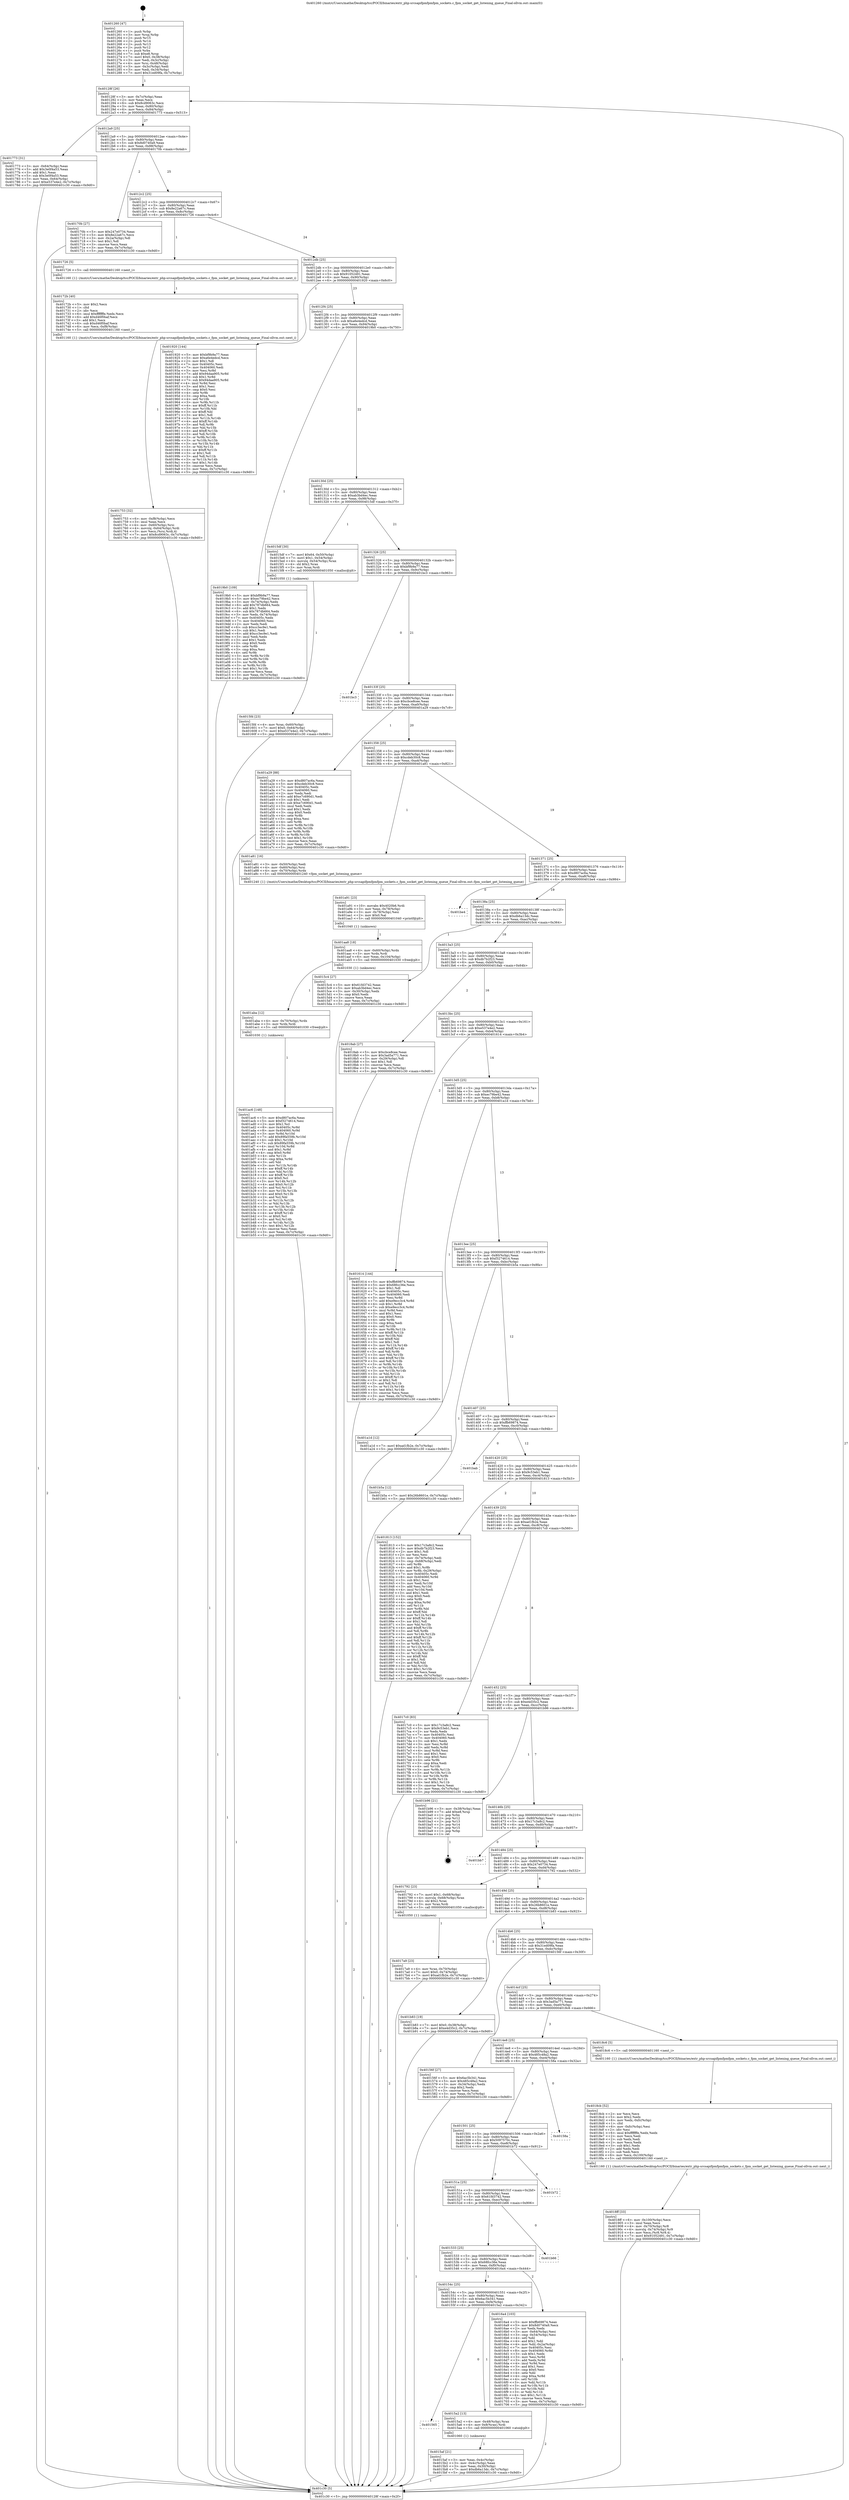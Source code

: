digraph "0x401260" {
  label = "0x401260 (/mnt/c/Users/mathe/Desktop/tcc/POCII/binaries/extr_php-srcsapifpmfpmfpm_sockets.c_fpm_socket_get_listening_queue_Final-ollvm.out::main(0))"
  labelloc = "t"
  node[shape=record]

  Entry [label="",width=0.3,height=0.3,shape=circle,fillcolor=black,style=filled]
  "0x40128f" [label="{
     0x40128f [26]\l
     | [instrs]\l
     &nbsp;&nbsp;0x40128f \<+3\>: mov -0x7c(%rbp),%eax\l
     &nbsp;&nbsp;0x401292 \<+2\>: mov %eax,%ecx\l
     &nbsp;&nbsp;0x401294 \<+6\>: sub $0x8cd9063c,%ecx\l
     &nbsp;&nbsp;0x40129a \<+3\>: mov %eax,-0x80(%rbp)\l
     &nbsp;&nbsp;0x40129d \<+6\>: mov %ecx,-0x84(%rbp)\l
     &nbsp;&nbsp;0x4012a3 \<+6\>: je 0000000000401773 \<main+0x513\>\l
  }"]
  "0x401773" [label="{
     0x401773 [31]\l
     | [instrs]\l
     &nbsp;&nbsp;0x401773 \<+3\>: mov -0x64(%rbp),%eax\l
     &nbsp;&nbsp;0x401776 \<+5\>: add $0x3e0f4a53,%eax\l
     &nbsp;&nbsp;0x40177b \<+3\>: add $0x1,%eax\l
     &nbsp;&nbsp;0x40177e \<+5\>: sub $0x3e0f4a53,%eax\l
     &nbsp;&nbsp;0x401783 \<+3\>: mov %eax,-0x64(%rbp)\l
     &nbsp;&nbsp;0x401786 \<+7\>: movl $0xe537e4e2,-0x7c(%rbp)\l
     &nbsp;&nbsp;0x40178d \<+5\>: jmp 0000000000401c30 \<main+0x9d0\>\l
  }"]
  "0x4012a9" [label="{
     0x4012a9 [25]\l
     | [instrs]\l
     &nbsp;&nbsp;0x4012a9 \<+5\>: jmp 00000000004012ae \<main+0x4e\>\l
     &nbsp;&nbsp;0x4012ae \<+3\>: mov -0x80(%rbp),%eax\l
     &nbsp;&nbsp;0x4012b1 \<+5\>: sub $0x8d0740a9,%eax\l
     &nbsp;&nbsp;0x4012b6 \<+6\>: mov %eax,-0x88(%rbp)\l
     &nbsp;&nbsp;0x4012bc \<+6\>: je 000000000040170b \<main+0x4ab\>\l
  }"]
  Exit [label="",width=0.3,height=0.3,shape=circle,fillcolor=black,style=filled,peripheries=2]
  "0x40170b" [label="{
     0x40170b [27]\l
     | [instrs]\l
     &nbsp;&nbsp;0x40170b \<+5\>: mov $0x247e0734,%eax\l
     &nbsp;&nbsp;0x401710 \<+5\>: mov $0x8e22a67c,%ecx\l
     &nbsp;&nbsp;0x401715 \<+3\>: mov -0x2a(%rbp),%dl\l
     &nbsp;&nbsp;0x401718 \<+3\>: test $0x1,%dl\l
     &nbsp;&nbsp;0x40171b \<+3\>: cmovne %ecx,%eax\l
     &nbsp;&nbsp;0x40171e \<+3\>: mov %eax,-0x7c(%rbp)\l
     &nbsp;&nbsp;0x401721 \<+5\>: jmp 0000000000401c30 \<main+0x9d0\>\l
  }"]
  "0x4012c2" [label="{
     0x4012c2 [25]\l
     | [instrs]\l
     &nbsp;&nbsp;0x4012c2 \<+5\>: jmp 00000000004012c7 \<main+0x67\>\l
     &nbsp;&nbsp;0x4012c7 \<+3\>: mov -0x80(%rbp),%eax\l
     &nbsp;&nbsp;0x4012ca \<+5\>: sub $0x8e22a67c,%eax\l
     &nbsp;&nbsp;0x4012cf \<+6\>: mov %eax,-0x8c(%rbp)\l
     &nbsp;&nbsp;0x4012d5 \<+6\>: je 0000000000401726 \<main+0x4c6\>\l
  }"]
  "0x401ac6" [label="{
     0x401ac6 [148]\l
     | [instrs]\l
     &nbsp;&nbsp;0x401ac6 \<+5\>: mov $0xd807ac6a,%eax\l
     &nbsp;&nbsp;0x401acb \<+5\>: mov $0xf3274614,%esi\l
     &nbsp;&nbsp;0x401ad0 \<+2\>: mov $0x1,%cl\l
     &nbsp;&nbsp;0x401ad2 \<+8\>: mov 0x40405c,%r8d\l
     &nbsp;&nbsp;0x401ada \<+8\>: mov 0x404060,%r9d\l
     &nbsp;&nbsp;0x401ae2 \<+3\>: mov %r8d,%r10d\l
     &nbsp;&nbsp;0x401ae5 \<+7\>: add $0x89fa559b,%r10d\l
     &nbsp;&nbsp;0x401aec \<+4\>: sub $0x1,%r10d\l
     &nbsp;&nbsp;0x401af0 \<+7\>: sub $0x89fa559b,%r10d\l
     &nbsp;&nbsp;0x401af7 \<+4\>: imul %r10d,%r8d\l
     &nbsp;&nbsp;0x401afb \<+4\>: and $0x1,%r8d\l
     &nbsp;&nbsp;0x401aff \<+4\>: cmp $0x0,%r8d\l
     &nbsp;&nbsp;0x401b03 \<+4\>: sete %r11b\l
     &nbsp;&nbsp;0x401b07 \<+4\>: cmp $0xa,%r9d\l
     &nbsp;&nbsp;0x401b0b \<+3\>: setl %bl\l
     &nbsp;&nbsp;0x401b0e \<+3\>: mov %r11b,%r14b\l
     &nbsp;&nbsp;0x401b11 \<+4\>: xor $0xff,%r14b\l
     &nbsp;&nbsp;0x401b15 \<+3\>: mov %bl,%r15b\l
     &nbsp;&nbsp;0x401b18 \<+4\>: xor $0xff,%r15b\l
     &nbsp;&nbsp;0x401b1c \<+3\>: xor $0x0,%cl\l
     &nbsp;&nbsp;0x401b1f \<+3\>: mov %r14b,%r12b\l
     &nbsp;&nbsp;0x401b22 \<+4\>: and $0x0,%r12b\l
     &nbsp;&nbsp;0x401b26 \<+3\>: and %cl,%r11b\l
     &nbsp;&nbsp;0x401b29 \<+3\>: mov %r15b,%r13b\l
     &nbsp;&nbsp;0x401b2c \<+4\>: and $0x0,%r13b\l
     &nbsp;&nbsp;0x401b30 \<+2\>: and %cl,%bl\l
     &nbsp;&nbsp;0x401b32 \<+3\>: or %r11b,%r12b\l
     &nbsp;&nbsp;0x401b35 \<+3\>: or %bl,%r13b\l
     &nbsp;&nbsp;0x401b38 \<+3\>: xor %r13b,%r12b\l
     &nbsp;&nbsp;0x401b3b \<+3\>: or %r15b,%r14b\l
     &nbsp;&nbsp;0x401b3e \<+4\>: xor $0xff,%r14b\l
     &nbsp;&nbsp;0x401b42 \<+3\>: or $0x0,%cl\l
     &nbsp;&nbsp;0x401b45 \<+3\>: and %cl,%r14b\l
     &nbsp;&nbsp;0x401b48 \<+3\>: or %r14b,%r12b\l
     &nbsp;&nbsp;0x401b4b \<+4\>: test $0x1,%r12b\l
     &nbsp;&nbsp;0x401b4f \<+3\>: cmovne %esi,%eax\l
     &nbsp;&nbsp;0x401b52 \<+3\>: mov %eax,-0x7c(%rbp)\l
     &nbsp;&nbsp;0x401b55 \<+5\>: jmp 0000000000401c30 \<main+0x9d0\>\l
  }"]
  "0x401726" [label="{
     0x401726 [5]\l
     | [instrs]\l
     &nbsp;&nbsp;0x401726 \<+5\>: call 0000000000401160 \<next_i\>\l
     | [calls]\l
     &nbsp;&nbsp;0x401160 \{1\} (/mnt/c/Users/mathe/Desktop/tcc/POCII/binaries/extr_php-srcsapifpmfpmfpm_sockets.c_fpm_socket_get_listening_queue_Final-ollvm.out::next_i)\l
  }"]
  "0x4012db" [label="{
     0x4012db [25]\l
     | [instrs]\l
     &nbsp;&nbsp;0x4012db \<+5\>: jmp 00000000004012e0 \<main+0x80\>\l
     &nbsp;&nbsp;0x4012e0 \<+3\>: mov -0x80(%rbp),%eax\l
     &nbsp;&nbsp;0x4012e3 \<+5\>: sub $0x91052491,%eax\l
     &nbsp;&nbsp;0x4012e8 \<+6\>: mov %eax,-0x90(%rbp)\l
     &nbsp;&nbsp;0x4012ee \<+6\>: je 0000000000401920 \<main+0x6c0\>\l
  }"]
  "0x401aba" [label="{
     0x401aba [12]\l
     | [instrs]\l
     &nbsp;&nbsp;0x401aba \<+4\>: mov -0x70(%rbp),%rdx\l
     &nbsp;&nbsp;0x401abe \<+3\>: mov %rdx,%rdi\l
     &nbsp;&nbsp;0x401ac1 \<+5\>: call 0000000000401030 \<free@plt\>\l
     | [calls]\l
     &nbsp;&nbsp;0x401030 \{1\} (unknown)\l
  }"]
  "0x401920" [label="{
     0x401920 [144]\l
     | [instrs]\l
     &nbsp;&nbsp;0x401920 \<+5\>: mov $0xbf9b9a77,%eax\l
     &nbsp;&nbsp;0x401925 \<+5\>: mov $0xa6e4edcd,%ecx\l
     &nbsp;&nbsp;0x40192a \<+2\>: mov $0x1,%dl\l
     &nbsp;&nbsp;0x40192c \<+7\>: mov 0x40405c,%esi\l
     &nbsp;&nbsp;0x401933 \<+7\>: mov 0x404060,%edi\l
     &nbsp;&nbsp;0x40193a \<+3\>: mov %esi,%r8d\l
     &nbsp;&nbsp;0x40193d \<+7\>: add $0x94daa905,%r8d\l
     &nbsp;&nbsp;0x401944 \<+4\>: sub $0x1,%r8d\l
     &nbsp;&nbsp;0x401948 \<+7\>: sub $0x94daa905,%r8d\l
     &nbsp;&nbsp;0x40194f \<+4\>: imul %r8d,%esi\l
     &nbsp;&nbsp;0x401953 \<+3\>: and $0x1,%esi\l
     &nbsp;&nbsp;0x401956 \<+3\>: cmp $0x0,%esi\l
     &nbsp;&nbsp;0x401959 \<+4\>: sete %r9b\l
     &nbsp;&nbsp;0x40195d \<+3\>: cmp $0xa,%edi\l
     &nbsp;&nbsp;0x401960 \<+4\>: setl %r10b\l
     &nbsp;&nbsp;0x401964 \<+3\>: mov %r9b,%r11b\l
     &nbsp;&nbsp;0x401967 \<+4\>: xor $0xff,%r11b\l
     &nbsp;&nbsp;0x40196b \<+3\>: mov %r10b,%bl\l
     &nbsp;&nbsp;0x40196e \<+3\>: xor $0xff,%bl\l
     &nbsp;&nbsp;0x401971 \<+3\>: xor $0x1,%dl\l
     &nbsp;&nbsp;0x401974 \<+3\>: mov %r11b,%r14b\l
     &nbsp;&nbsp;0x401977 \<+4\>: and $0xff,%r14b\l
     &nbsp;&nbsp;0x40197b \<+3\>: and %dl,%r9b\l
     &nbsp;&nbsp;0x40197e \<+3\>: mov %bl,%r15b\l
     &nbsp;&nbsp;0x401981 \<+4\>: and $0xff,%r15b\l
     &nbsp;&nbsp;0x401985 \<+3\>: and %dl,%r10b\l
     &nbsp;&nbsp;0x401988 \<+3\>: or %r9b,%r14b\l
     &nbsp;&nbsp;0x40198b \<+3\>: or %r10b,%r15b\l
     &nbsp;&nbsp;0x40198e \<+3\>: xor %r15b,%r14b\l
     &nbsp;&nbsp;0x401991 \<+3\>: or %bl,%r11b\l
     &nbsp;&nbsp;0x401994 \<+4\>: xor $0xff,%r11b\l
     &nbsp;&nbsp;0x401998 \<+3\>: or $0x1,%dl\l
     &nbsp;&nbsp;0x40199b \<+3\>: and %dl,%r11b\l
     &nbsp;&nbsp;0x40199e \<+3\>: or %r11b,%r14b\l
     &nbsp;&nbsp;0x4019a1 \<+4\>: test $0x1,%r14b\l
     &nbsp;&nbsp;0x4019a5 \<+3\>: cmovne %ecx,%eax\l
     &nbsp;&nbsp;0x4019a8 \<+3\>: mov %eax,-0x7c(%rbp)\l
     &nbsp;&nbsp;0x4019ab \<+5\>: jmp 0000000000401c30 \<main+0x9d0\>\l
  }"]
  "0x4012f4" [label="{
     0x4012f4 [25]\l
     | [instrs]\l
     &nbsp;&nbsp;0x4012f4 \<+5\>: jmp 00000000004012f9 \<main+0x99\>\l
     &nbsp;&nbsp;0x4012f9 \<+3\>: mov -0x80(%rbp),%eax\l
     &nbsp;&nbsp;0x4012fc \<+5\>: sub $0xa6e4edcd,%eax\l
     &nbsp;&nbsp;0x401301 \<+6\>: mov %eax,-0x94(%rbp)\l
     &nbsp;&nbsp;0x401307 \<+6\>: je 00000000004019b0 \<main+0x750\>\l
  }"]
  "0x401aa8" [label="{
     0x401aa8 [18]\l
     | [instrs]\l
     &nbsp;&nbsp;0x401aa8 \<+4\>: mov -0x60(%rbp),%rdx\l
     &nbsp;&nbsp;0x401aac \<+3\>: mov %rdx,%rdi\l
     &nbsp;&nbsp;0x401aaf \<+6\>: mov %eax,-0x104(%rbp)\l
     &nbsp;&nbsp;0x401ab5 \<+5\>: call 0000000000401030 \<free@plt\>\l
     | [calls]\l
     &nbsp;&nbsp;0x401030 \{1\} (unknown)\l
  }"]
  "0x4019b0" [label="{
     0x4019b0 [109]\l
     | [instrs]\l
     &nbsp;&nbsp;0x4019b0 \<+5\>: mov $0xbf9b9a77,%eax\l
     &nbsp;&nbsp;0x4019b5 \<+5\>: mov $0xec79be42,%ecx\l
     &nbsp;&nbsp;0x4019ba \<+3\>: mov -0x74(%rbp),%edx\l
     &nbsp;&nbsp;0x4019bd \<+6\>: add $0x787db664,%edx\l
     &nbsp;&nbsp;0x4019c3 \<+3\>: add $0x1,%edx\l
     &nbsp;&nbsp;0x4019c6 \<+6\>: sub $0x787db664,%edx\l
     &nbsp;&nbsp;0x4019cc \<+3\>: mov %edx,-0x74(%rbp)\l
     &nbsp;&nbsp;0x4019cf \<+7\>: mov 0x40405c,%edx\l
     &nbsp;&nbsp;0x4019d6 \<+7\>: mov 0x404060,%esi\l
     &nbsp;&nbsp;0x4019dd \<+2\>: mov %edx,%edi\l
     &nbsp;&nbsp;0x4019df \<+6\>: sub $0xcc3ec9e1,%edi\l
     &nbsp;&nbsp;0x4019e5 \<+3\>: sub $0x1,%edi\l
     &nbsp;&nbsp;0x4019e8 \<+6\>: add $0xcc3ec9e1,%edi\l
     &nbsp;&nbsp;0x4019ee \<+3\>: imul %edi,%edx\l
     &nbsp;&nbsp;0x4019f1 \<+3\>: and $0x1,%edx\l
     &nbsp;&nbsp;0x4019f4 \<+3\>: cmp $0x0,%edx\l
     &nbsp;&nbsp;0x4019f7 \<+4\>: sete %r8b\l
     &nbsp;&nbsp;0x4019fb \<+3\>: cmp $0xa,%esi\l
     &nbsp;&nbsp;0x4019fe \<+4\>: setl %r9b\l
     &nbsp;&nbsp;0x401a02 \<+3\>: mov %r8b,%r10b\l
     &nbsp;&nbsp;0x401a05 \<+3\>: and %r9b,%r10b\l
     &nbsp;&nbsp;0x401a08 \<+3\>: xor %r9b,%r8b\l
     &nbsp;&nbsp;0x401a0b \<+3\>: or %r8b,%r10b\l
     &nbsp;&nbsp;0x401a0e \<+4\>: test $0x1,%r10b\l
     &nbsp;&nbsp;0x401a12 \<+3\>: cmovne %ecx,%eax\l
     &nbsp;&nbsp;0x401a15 \<+3\>: mov %eax,-0x7c(%rbp)\l
     &nbsp;&nbsp;0x401a18 \<+5\>: jmp 0000000000401c30 \<main+0x9d0\>\l
  }"]
  "0x40130d" [label="{
     0x40130d [25]\l
     | [instrs]\l
     &nbsp;&nbsp;0x40130d \<+5\>: jmp 0000000000401312 \<main+0xb2\>\l
     &nbsp;&nbsp;0x401312 \<+3\>: mov -0x80(%rbp),%eax\l
     &nbsp;&nbsp;0x401315 \<+5\>: sub $0xab3bd4ec,%eax\l
     &nbsp;&nbsp;0x40131a \<+6\>: mov %eax,-0x98(%rbp)\l
     &nbsp;&nbsp;0x401320 \<+6\>: je 00000000004015df \<main+0x37f\>\l
  }"]
  "0x401a91" [label="{
     0x401a91 [23]\l
     | [instrs]\l
     &nbsp;&nbsp;0x401a91 \<+10\>: movabs $0x4020b6,%rdi\l
     &nbsp;&nbsp;0x401a9b \<+3\>: mov %eax,-0x78(%rbp)\l
     &nbsp;&nbsp;0x401a9e \<+3\>: mov -0x78(%rbp),%esi\l
     &nbsp;&nbsp;0x401aa1 \<+2\>: mov $0x0,%al\l
     &nbsp;&nbsp;0x401aa3 \<+5\>: call 0000000000401040 \<printf@plt\>\l
     | [calls]\l
     &nbsp;&nbsp;0x401040 \{1\} (unknown)\l
  }"]
  "0x4015df" [label="{
     0x4015df [30]\l
     | [instrs]\l
     &nbsp;&nbsp;0x4015df \<+7\>: movl $0x64,-0x50(%rbp)\l
     &nbsp;&nbsp;0x4015e6 \<+7\>: movl $0x1,-0x54(%rbp)\l
     &nbsp;&nbsp;0x4015ed \<+4\>: movslq -0x54(%rbp),%rax\l
     &nbsp;&nbsp;0x4015f1 \<+4\>: shl $0x2,%rax\l
     &nbsp;&nbsp;0x4015f5 \<+3\>: mov %rax,%rdi\l
     &nbsp;&nbsp;0x4015f8 \<+5\>: call 0000000000401050 \<malloc@plt\>\l
     | [calls]\l
     &nbsp;&nbsp;0x401050 \{1\} (unknown)\l
  }"]
  "0x401326" [label="{
     0x401326 [25]\l
     | [instrs]\l
     &nbsp;&nbsp;0x401326 \<+5\>: jmp 000000000040132b \<main+0xcb\>\l
     &nbsp;&nbsp;0x40132b \<+3\>: mov -0x80(%rbp),%eax\l
     &nbsp;&nbsp;0x40132e \<+5\>: sub $0xbf9b9a77,%eax\l
     &nbsp;&nbsp;0x401333 \<+6\>: mov %eax,-0x9c(%rbp)\l
     &nbsp;&nbsp;0x401339 \<+6\>: je 0000000000401bc3 \<main+0x963\>\l
  }"]
  "0x4018ff" [label="{
     0x4018ff [33]\l
     | [instrs]\l
     &nbsp;&nbsp;0x4018ff \<+6\>: mov -0x100(%rbp),%ecx\l
     &nbsp;&nbsp;0x401905 \<+3\>: imul %eax,%ecx\l
     &nbsp;&nbsp;0x401908 \<+4\>: mov -0x70(%rbp),%r8\l
     &nbsp;&nbsp;0x40190c \<+4\>: movslq -0x74(%rbp),%r9\l
     &nbsp;&nbsp;0x401910 \<+4\>: mov %ecx,(%r8,%r9,4)\l
     &nbsp;&nbsp;0x401914 \<+7\>: movl $0x91052491,-0x7c(%rbp)\l
     &nbsp;&nbsp;0x40191b \<+5\>: jmp 0000000000401c30 \<main+0x9d0\>\l
  }"]
  "0x401bc3" [label="{
     0x401bc3\l
  }", style=dashed]
  "0x40133f" [label="{
     0x40133f [25]\l
     | [instrs]\l
     &nbsp;&nbsp;0x40133f \<+5\>: jmp 0000000000401344 \<main+0xe4\>\l
     &nbsp;&nbsp;0x401344 \<+3\>: mov -0x80(%rbp),%eax\l
     &nbsp;&nbsp;0x401347 \<+5\>: sub $0xcbce8cee,%eax\l
     &nbsp;&nbsp;0x40134c \<+6\>: mov %eax,-0xa0(%rbp)\l
     &nbsp;&nbsp;0x401352 \<+6\>: je 0000000000401a29 \<main+0x7c9\>\l
  }"]
  "0x4018cb" [label="{
     0x4018cb [52]\l
     | [instrs]\l
     &nbsp;&nbsp;0x4018cb \<+2\>: xor %ecx,%ecx\l
     &nbsp;&nbsp;0x4018cd \<+5\>: mov $0x2,%edx\l
     &nbsp;&nbsp;0x4018d2 \<+6\>: mov %edx,-0xfc(%rbp)\l
     &nbsp;&nbsp;0x4018d8 \<+1\>: cltd\l
     &nbsp;&nbsp;0x4018d9 \<+6\>: mov -0xfc(%rbp),%esi\l
     &nbsp;&nbsp;0x4018df \<+2\>: idiv %esi\l
     &nbsp;&nbsp;0x4018e1 \<+6\>: imul $0xfffffffe,%edx,%edx\l
     &nbsp;&nbsp;0x4018e7 \<+2\>: mov %ecx,%edi\l
     &nbsp;&nbsp;0x4018e9 \<+2\>: sub %edx,%edi\l
     &nbsp;&nbsp;0x4018eb \<+2\>: mov %ecx,%edx\l
     &nbsp;&nbsp;0x4018ed \<+3\>: sub $0x1,%edx\l
     &nbsp;&nbsp;0x4018f0 \<+2\>: add %edx,%edi\l
     &nbsp;&nbsp;0x4018f2 \<+2\>: sub %edi,%ecx\l
     &nbsp;&nbsp;0x4018f4 \<+6\>: mov %ecx,-0x100(%rbp)\l
     &nbsp;&nbsp;0x4018fa \<+5\>: call 0000000000401160 \<next_i\>\l
     | [calls]\l
     &nbsp;&nbsp;0x401160 \{1\} (/mnt/c/Users/mathe/Desktop/tcc/POCII/binaries/extr_php-srcsapifpmfpmfpm_sockets.c_fpm_socket_get_listening_queue_Final-ollvm.out::next_i)\l
  }"]
  "0x401a29" [label="{
     0x401a29 [88]\l
     | [instrs]\l
     &nbsp;&nbsp;0x401a29 \<+5\>: mov $0xd807ac6a,%eax\l
     &nbsp;&nbsp;0x401a2e \<+5\>: mov $0xcdeb30c8,%ecx\l
     &nbsp;&nbsp;0x401a33 \<+7\>: mov 0x40405c,%edx\l
     &nbsp;&nbsp;0x401a3a \<+7\>: mov 0x404060,%esi\l
     &nbsp;&nbsp;0x401a41 \<+2\>: mov %edx,%edi\l
     &nbsp;&nbsp;0x401a43 \<+6\>: add $0xe7c690d1,%edi\l
     &nbsp;&nbsp;0x401a49 \<+3\>: sub $0x1,%edi\l
     &nbsp;&nbsp;0x401a4c \<+6\>: sub $0xe7c690d1,%edi\l
     &nbsp;&nbsp;0x401a52 \<+3\>: imul %edi,%edx\l
     &nbsp;&nbsp;0x401a55 \<+3\>: and $0x1,%edx\l
     &nbsp;&nbsp;0x401a58 \<+3\>: cmp $0x0,%edx\l
     &nbsp;&nbsp;0x401a5b \<+4\>: sete %r8b\l
     &nbsp;&nbsp;0x401a5f \<+3\>: cmp $0xa,%esi\l
     &nbsp;&nbsp;0x401a62 \<+4\>: setl %r9b\l
     &nbsp;&nbsp;0x401a66 \<+3\>: mov %r8b,%r10b\l
     &nbsp;&nbsp;0x401a69 \<+3\>: and %r9b,%r10b\l
     &nbsp;&nbsp;0x401a6c \<+3\>: xor %r9b,%r8b\l
     &nbsp;&nbsp;0x401a6f \<+3\>: or %r8b,%r10b\l
     &nbsp;&nbsp;0x401a72 \<+4\>: test $0x1,%r10b\l
     &nbsp;&nbsp;0x401a76 \<+3\>: cmovne %ecx,%eax\l
     &nbsp;&nbsp;0x401a79 \<+3\>: mov %eax,-0x7c(%rbp)\l
     &nbsp;&nbsp;0x401a7c \<+5\>: jmp 0000000000401c30 \<main+0x9d0\>\l
  }"]
  "0x401358" [label="{
     0x401358 [25]\l
     | [instrs]\l
     &nbsp;&nbsp;0x401358 \<+5\>: jmp 000000000040135d \<main+0xfd\>\l
     &nbsp;&nbsp;0x40135d \<+3\>: mov -0x80(%rbp),%eax\l
     &nbsp;&nbsp;0x401360 \<+5\>: sub $0xcdeb30c8,%eax\l
     &nbsp;&nbsp;0x401365 \<+6\>: mov %eax,-0xa4(%rbp)\l
     &nbsp;&nbsp;0x40136b \<+6\>: je 0000000000401a81 \<main+0x821\>\l
  }"]
  "0x4017a9" [label="{
     0x4017a9 [23]\l
     | [instrs]\l
     &nbsp;&nbsp;0x4017a9 \<+4\>: mov %rax,-0x70(%rbp)\l
     &nbsp;&nbsp;0x4017ad \<+7\>: movl $0x0,-0x74(%rbp)\l
     &nbsp;&nbsp;0x4017b4 \<+7\>: movl $0xad1fb2e,-0x7c(%rbp)\l
     &nbsp;&nbsp;0x4017bb \<+5\>: jmp 0000000000401c30 \<main+0x9d0\>\l
  }"]
  "0x401a81" [label="{
     0x401a81 [16]\l
     | [instrs]\l
     &nbsp;&nbsp;0x401a81 \<+3\>: mov -0x50(%rbp),%edi\l
     &nbsp;&nbsp;0x401a84 \<+4\>: mov -0x60(%rbp),%rsi\l
     &nbsp;&nbsp;0x401a88 \<+4\>: mov -0x70(%rbp),%rdx\l
     &nbsp;&nbsp;0x401a8c \<+5\>: call 0000000000401240 \<fpm_socket_get_listening_queue\>\l
     | [calls]\l
     &nbsp;&nbsp;0x401240 \{1\} (/mnt/c/Users/mathe/Desktop/tcc/POCII/binaries/extr_php-srcsapifpmfpmfpm_sockets.c_fpm_socket_get_listening_queue_Final-ollvm.out::fpm_socket_get_listening_queue)\l
  }"]
  "0x401371" [label="{
     0x401371 [25]\l
     | [instrs]\l
     &nbsp;&nbsp;0x401371 \<+5\>: jmp 0000000000401376 \<main+0x116\>\l
     &nbsp;&nbsp;0x401376 \<+3\>: mov -0x80(%rbp),%eax\l
     &nbsp;&nbsp;0x401379 \<+5\>: sub $0xd807ac6a,%eax\l
     &nbsp;&nbsp;0x40137e \<+6\>: mov %eax,-0xa8(%rbp)\l
     &nbsp;&nbsp;0x401384 \<+6\>: je 0000000000401be4 \<main+0x984\>\l
  }"]
  "0x401753" [label="{
     0x401753 [32]\l
     | [instrs]\l
     &nbsp;&nbsp;0x401753 \<+6\>: mov -0xf8(%rbp),%ecx\l
     &nbsp;&nbsp;0x401759 \<+3\>: imul %eax,%ecx\l
     &nbsp;&nbsp;0x40175c \<+4\>: mov -0x60(%rbp),%rsi\l
     &nbsp;&nbsp;0x401760 \<+4\>: movslq -0x64(%rbp),%rdi\l
     &nbsp;&nbsp;0x401764 \<+3\>: mov %ecx,(%rsi,%rdi,4)\l
     &nbsp;&nbsp;0x401767 \<+7\>: movl $0x8cd9063c,-0x7c(%rbp)\l
     &nbsp;&nbsp;0x40176e \<+5\>: jmp 0000000000401c30 \<main+0x9d0\>\l
  }"]
  "0x401be4" [label="{
     0x401be4\l
  }", style=dashed]
  "0x40138a" [label="{
     0x40138a [25]\l
     | [instrs]\l
     &nbsp;&nbsp;0x40138a \<+5\>: jmp 000000000040138f \<main+0x12f\>\l
     &nbsp;&nbsp;0x40138f \<+3\>: mov -0x80(%rbp),%eax\l
     &nbsp;&nbsp;0x401392 \<+5\>: sub $0xdb6a13dc,%eax\l
     &nbsp;&nbsp;0x401397 \<+6\>: mov %eax,-0xac(%rbp)\l
     &nbsp;&nbsp;0x40139d \<+6\>: je 00000000004015c4 \<main+0x364\>\l
  }"]
  "0x40172b" [label="{
     0x40172b [40]\l
     | [instrs]\l
     &nbsp;&nbsp;0x40172b \<+5\>: mov $0x2,%ecx\l
     &nbsp;&nbsp;0x401730 \<+1\>: cltd\l
     &nbsp;&nbsp;0x401731 \<+2\>: idiv %ecx\l
     &nbsp;&nbsp;0x401733 \<+6\>: imul $0xfffffffe,%edx,%ecx\l
     &nbsp;&nbsp;0x401739 \<+6\>: add $0xd46f0baf,%ecx\l
     &nbsp;&nbsp;0x40173f \<+3\>: add $0x1,%ecx\l
     &nbsp;&nbsp;0x401742 \<+6\>: sub $0xd46f0baf,%ecx\l
     &nbsp;&nbsp;0x401748 \<+6\>: mov %ecx,-0xf8(%rbp)\l
     &nbsp;&nbsp;0x40174e \<+5\>: call 0000000000401160 \<next_i\>\l
     | [calls]\l
     &nbsp;&nbsp;0x401160 \{1\} (/mnt/c/Users/mathe/Desktop/tcc/POCII/binaries/extr_php-srcsapifpmfpmfpm_sockets.c_fpm_socket_get_listening_queue_Final-ollvm.out::next_i)\l
  }"]
  "0x4015c4" [label="{
     0x4015c4 [27]\l
     | [instrs]\l
     &nbsp;&nbsp;0x4015c4 \<+5\>: mov $0x61fd3742,%eax\l
     &nbsp;&nbsp;0x4015c9 \<+5\>: mov $0xab3bd4ec,%ecx\l
     &nbsp;&nbsp;0x4015ce \<+3\>: mov -0x30(%rbp),%edx\l
     &nbsp;&nbsp;0x4015d1 \<+3\>: cmp $0x0,%edx\l
     &nbsp;&nbsp;0x4015d4 \<+3\>: cmove %ecx,%eax\l
     &nbsp;&nbsp;0x4015d7 \<+3\>: mov %eax,-0x7c(%rbp)\l
     &nbsp;&nbsp;0x4015da \<+5\>: jmp 0000000000401c30 \<main+0x9d0\>\l
  }"]
  "0x4013a3" [label="{
     0x4013a3 [25]\l
     | [instrs]\l
     &nbsp;&nbsp;0x4013a3 \<+5\>: jmp 00000000004013a8 \<main+0x148\>\l
     &nbsp;&nbsp;0x4013a8 \<+3\>: mov -0x80(%rbp),%eax\l
     &nbsp;&nbsp;0x4013ab \<+5\>: sub $0xdb7b2f23,%eax\l
     &nbsp;&nbsp;0x4013b0 \<+6\>: mov %eax,-0xb0(%rbp)\l
     &nbsp;&nbsp;0x4013b6 \<+6\>: je 00000000004018ab \<main+0x64b\>\l
  }"]
  "0x4015fd" [label="{
     0x4015fd [23]\l
     | [instrs]\l
     &nbsp;&nbsp;0x4015fd \<+4\>: mov %rax,-0x60(%rbp)\l
     &nbsp;&nbsp;0x401601 \<+7\>: movl $0x0,-0x64(%rbp)\l
     &nbsp;&nbsp;0x401608 \<+7\>: movl $0xe537e4e2,-0x7c(%rbp)\l
     &nbsp;&nbsp;0x40160f \<+5\>: jmp 0000000000401c30 \<main+0x9d0\>\l
  }"]
  "0x4018ab" [label="{
     0x4018ab [27]\l
     | [instrs]\l
     &nbsp;&nbsp;0x4018ab \<+5\>: mov $0xcbce8cee,%eax\l
     &nbsp;&nbsp;0x4018b0 \<+5\>: mov $0x3ad5a771,%ecx\l
     &nbsp;&nbsp;0x4018b5 \<+3\>: mov -0x29(%rbp),%dl\l
     &nbsp;&nbsp;0x4018b8 \<+3\>: test $0x1,%dl\l
     &nbsp;&nbsp;0x4018bb \<+3\>: cmovne %ecx,%eax\l
     &nbsp;&nbsp;0x4018be \<+3\>: mov %eax,-0x7c(%rbp)\l
     &nbsp;&nbsp;0x4018c1 \<+5\>: jmp 0000000000401c30 \<main+0x9d0\>\l
  }"]
  "0x4013bc" [label="{
     0x4013bc [25]\l
     | [instrs]\l
     &nbsp;&nbsp;0x4013bc \<+5\>: jmp 00000000004013c1 \<main+0x161\>\l
     &nbsp;&nbsp;0x4013c1 \<+3\>: mov -0x80(%rbp),%eax\l
     &nbsp;&nbsp;0x4013c4 \<+5\>: sub $0xe537e4e2,%eax\l
     &nbsp;&nbsp;0x4013c9 \<+6\>: mov %eax,-0xb4(%rbp)\l
     &nbsp;&nbsp;0x4013cf \<+6\>: je 0000000000401614 \<main+0x3b4\>\l
  }"]
  "0x4015af" [label="{
     0x4015af [21]\l
     | [instrs]\l
     &nbsp;&nbsp;0x4015af \<+3\>: mov %eax,-0x4c(%rbp)\l
     &nbsp;&nbsp;0x4015b2 \<+3\>: mov -0x4c(%rbp),%eax\l
     &nbsp;&nbsp;0x4015b5 \<+3\>: mov %eax,-0x30(%rbp)\l
     &nbsp;&nbsp;0x4015b8 \<+7\>: movl $0xdb6a13dc,-0x7c(%rbp)\l
     &nbsp;&nbsp;0x4015bf \<+5\>: jmp 0000000000401c30 \<main+0x9d0\>\l
  }"]
  "0x401614" [label="{
     0x401614 [144]\l
     | [instrs]\l
     &nbsp;&nbsp;0x401614 \<+5\>: mov $0xffb69874,%eax\l
     &nbsp;&nbsp;0x401619 \<+5\>: mov $0x68fcc36e,%ecx\l
     &nbsp;&nbsp;0x40161e \<+2\>: mov $0x1,%dl\l
     &nbsp;&nbsp;0x401620 \<+7\>: mov 0x40405c,%esi\l
     &nbsp;&nbsp;0x401627 \<+7\>: mov 0x404060,%edi\l
     &nbsp;&nbsp;0x40162e \<+3\>: mov %esi,%r8d\l
     &nbsp;&nbsp;0x401631 \<+7\>: add $0xe9ecc3c4,%r8d\l
     &nbsp;&nbsp;0x401638 \<+4\>: sub $0x1,%r8d\l
     &nbsp;&nbsp;0x40163c \<+7\>: sub $0xe9ecc3c4,%r8d\l
     &nbsp;&nbsp;0x401643 \<+4\>: imul %r8d,%esi\l
     &nbsp;&nbsp;0x401647 \<+3\>: and $0x1,%esi\l
     &nbsp;&nbsp;0x40164a \<+3\>: cmp $0x0,%esi\l
     &nbsp;&nbsp;0x40164d \<+4\>: sete %r9b\l
     &nbsp;&nbsp;0x401651 \<+3\>: cmp $0xa,%edi\l
     &nbsp;&nbsp;0x401654 \<+4\>: setl %r10b\l
     &nbsp;&nbsp;0x401658 \<+3\>: mov %r9b,%r11b\l
     &nbsp;&nbsp;0x40165b \<+4\>: xor $0xff,%r11b\l
     &nbsp;&nbsp;0x40165f \<+3\>: mov %r10b,%bl\l
     &nbsp;&nbsp;0x401662 \<+3\>: xor $0xff,%bl\l
     &nbsp;&nbsp;0x401665 \<+3\>: xor $0x1,%dl\l
     &nbsp;&nbsp;0x401668 \<+3\>: mov %r11b,%r14b\l
     &nbsp;&nbsp;0x40166b \<+4\>: and $0xff,%r14b\l
     &nbsp;&nbsp;0x40166f \<+3\>: and %dl,%r9b\l
     &nbsp;&nbsp;0x401672 \<+3\>: mov %bl,%r15b\l
     &nbsp;&nbsp;0x401675 \<+4\>: and $0xff,%r15b\l
     &nbsp;&nbsp;0x401679 \<+3\>: and %dl,%r10b\l
     &nbsp;&nbsp;0x40167c \<+3\>: or %r9b,%r14b\l
     &nbsp;&nbsp;0x40167f \<+3\>: or %r10b,%r15b\l
     &nbsp;&nbsp;0x401682 \<+3\>: xor %r15b,%r14b\l
     &nbsp;&nbsp;0x401685 \<+3\>: or %bl,%r11b\l
     &nbsp;&nbsp;0x401688 \<+4\>: xor $0xff,%r11b\l
     &nbsp;&nbsp;0x40168c \<+3\>: or $0x1,%dl\l
     &nbsp;&nbsp;0x40168f \<+3\>: and %dl,%r11b\l
     &nbsp;&nbsp;0x401692 \<+3\>: or %r11b,%r14b\l
     &nbsp;&nbsp;0x401695 \<+4\>: test $0x1,%r14b\l
     &nbsp;&nbsp;0x401699 \<+3\>: cmovne %ecx,%eax\l
     &nbsp;&nbsp;0x40169c \<+3\>: mov %eax,-0x7c(%rbp)\l
     &nbsp;&nbsp;0x40169f \<+5\>: jmp 0000000000401c30 \<main+0x9d0\>\l
  }"]
  "0x4013d5" [label="{
     0x4013d5 [25]\l
     | [instrs]\l
     &nbsp;&nbsp;0x4013d5 \<+5\>: jmp 00000000004013da \<main+0x17a\>\l
     &nbsp;&nbsp;0x4013da \<+3\>: mov -0x80(%rbp),%eax\l
     &nbsp;&nbsp;0x4013dd \<+5\>: sub $0xec79be42,%eax\l
     &nbsp;&nbsp;0x4013e2 \<+6\>: mov %eax,-0xb8(%rbp)\l
     &nbsp;&nbsp;0x4013e8 \<+6\>: je 0000000000401a1d \<main+0x7bd\>\l
  }"]
  "0x401565" [label="{
     0x401565\l
  }", style=dashed]
  "0x401a1d" [label="{
     0x401a1d [12]\l
     | [instrs]\l
     &nbsp;&nbsp;0x401a1d \<+7\>: movl $0xad1fb2e,-0x7c(%rbp)\l
     &nbsp;&nbsp;0x401a24 \<+5\>: jmp 0000000000401c30 \<main+0x9d0\>\l
  }"]
  "0x4013ee" [label="{
     0x4013ee [25]\l
     | [instrs]\l
     &nbsp;&nbsp;0x4013ee \<+5\>: jmp 00000000004013f3 \<main+0x193\>\l
     &nbsp;&nbsp;0x4013f3 \<+3\>: mov -0x80(%rbp),%eax\l
     &nbsp;&nbsp;0x4013f6 \<+5\>: sub $0xf3274614,%eax\l
     &nbsp;&nbsp;0x4013fb \<+6\>: mov %eax,-0xbc(%rbp)\l
     &nbsp;&nbsp;0x401401 \<+6\>: je 0000000000401b5a \<main+0x8fa\>\l
  }"]
  "0x4015a2" [label="{
     0x4015a2 [13]\l
     | [instrs]\l
     &nbsp;&nbsp;0x4015a2 \<+4\>: mov -0x48(%rbp),%rax\l
     &nbsp;&nbsp;0x4015a6 \<+4\>: mov 0x8(%rax),%rdi\l
     &nbsp;&nbsp;0x4015aa \<+5\>: call 0000000000401060 \<atoi@plt\>\l
     | [calls]\l
     &nbsp;&nbsp;0x401060 \{1\} (unknown)\l
  }"]
  "0x401b5a" [label="{
     0x401b5a [12]\l
     | [instrs]\l
     &nbsp;&nbsp;0x401b5a \<+7\>: movl $0x26b8601e,-0x7c(%rbp)\l
     &nbsp;&nbsp;0x401b61 \<+5\>: jmp 0000000000401c30 \<main+0x9d0\>\l
  }"]
  "0x401407" [label="{
     0x401407 [25]\l
     | [instrs]\l
     &nbsp;&nbsp;0x401407 \<+5\>: jmp 000000000040140c \<main+0x1ac\>\l
     &nbsp;&nbsp;0x40140c \<+3\>: mov -0x80(%rbp),%eax\l
     &nbsp;&nbsp;0x40140f \<+5\>: sub $0xffb69874,%eax\l
     &nbsp;&nbsp;0x401414 \<+6\>: mov %eax,-0xc0(%rbp)\l
     &nbsp;&nbsp;0x40141a \<+6\>: je 0000000000401bab \<main+0x94b\>\l
  }"]
  "0x40154c" [label="{
     0x40154c [25]\l
     | [instrs]\l
     &nbsp;&nbsp;0x40154c \<+5\>: jmp 0000000000401551 \<main+0x2f1\>\l
     &nbsp;&nbsp;0x401551 \<+3\>: mov -0x80(%rbp),%eax\l
     &nbsp;&nbsp;0x401554 \<+5\>: sub $0x6ac5b341,%eax\l
     &nbsp;&nbsp;0x401559 \<+6\>: mov %eax,-0xf4(%rbp)\l
     &nbsp;&nbsp;0x40155f \<+6\>: je 00000000004015a2 \<main+0x342\>\l
  }"]
  "0x401bab" [label="{
     0x401bab\l
  }", style=dashed]
  "0x401420" [label="{
     0x401420 [25]\l
     | [instrs]\l
     &nbsp;&nbsp;0x401420 \<+5\>: jmp 0000000000401425 \<main+0x1c5\>\l
     &nbsp;&nbsp;0x401425 \<+3\>: mov -0x80(%rbp),%eax\l
     &nbsp;&nbsp;0x401428 \<+5\>: sub $0x9c53eb1,%eax\l
     &nbsp;&nbsp;0x40142d \<+6\>: mov %eax,-0xc4(%rbp)\l
     &nbsp;&nbsp;0x401433 \<+6\>: je 0000000000401813 \<main+0x5b3\>\l
  }"]
  "0x4016a4" [label="{
     0x4016a4 [103]\l
     | [instrs]\l
     &nbsp;&nbsp;0x4016a4 \<+5\>: mov $0xffb69874,%eax\l
     &nbsp;&nbsp;0x4016a9 \<+5\>: mov $0x8d0740a9,%ecx\l
     &nbsp;&nbsp;0x4016ae \<+2\>: xor %edx,%edx\l
     &nbsp;&nbsp;0x4016b0 \<+3\>: mov -0x64(%rbp),%esi\l
     &nbsp;&nbsp;0x4016b3 \<+3\>: cmp -0x54(%rbp),%esi\l
     &nbsp;&nbsp;0x4016b6 \<+4\>: setl %dil\l
     &nbsp;&nbsp;0x4016ba \<+4\>: and $0x1,%dil\l
     &nbsp;&nbsp;0x4016be \<+4\>: mov %dil,-0x2a(%rbp)\l
     &nbsp;&nbsp;0x4016c2 \<+7\>: mov 0x40405c,%esi\l
     &nbsp;&nbsp;0x4016c9 \<+8\>: mov 0x404060,%r8d\l
     &nbsp;&nbsp;0x4016d1 \<+3\>: sub $0x1,%edx\l
     &nbsp;&nbsp;0x4016d4 \<+3\>: mov %esi,%r9d\l
     &nbsp;&nbsp;0x4016d7 \<+3\>: add %edx,%r9d\l
     &nbsp;&nbsp;0x4016da \<+4\>: imul %r9d,%esi\l
     &nbsp;&nbsp;0x4016de \<+3\>: and $0x1,%esi\l
     &nbsp;&nbsp;0x4016e1 \<+3\>: cmp $0x0,%esi\l
     &nbsp;&nbsp;0x4016e4 \<+4\>: sete %dil\l
     &nbsp;&nbsp;0x4016e8 \<+4\>: cmp $0xa,%r8d\l
     &nbsp;&nbsp;0x4016ec \<+4\>: setl %r10b\l
     &nbsp;&nbsp;0x4016f0 \<+3\>: mov %dil,%r11b\l
     &nbsp;&nbsp;0x4016f3 \<+3\>: and %r10b,%r11b\l
     &nbsp;&nbsp;0x4016f6 \<+3\>: xor %r10b,%dil\l
     &nbsp;&nbsp;0x4016f9 \<+3\>: or %dil,%r11b\l
     &nbsp;&nbsp;0x4016fc \<+4\>: test $0x1,%r11b\l
     &nbsp;&nbsp;0x401700 \<+3\>: cmovne %ecx,%eax\l
     &nbsp;&nbsp;0x401703 \<+3\>: mov %eax,-0x7c(%rbp)\l
     &nbsp;&nbsp;0x401706 \<+5\>: jmp 0000000000401c30 \<main+0x9d0\>\l
  }"]
  "0x401813" [label="{
     0x401813 [152]\l
     | [instrs]\l
     &nbsp;&nbsp;0x401813 \<+5\>: mov $0x17c3a8c2,%eax\l
     &nbsp;&nbsp;0x401818 \<+5\>: mov $0xdb7b2f23,%ecx\l
     &nbsp;&nbsp;0x40181d \<+2\>: mov $0x1,%dl\l
     &nbsp;&nbsp;0x40181f \<+2\>: xor %esi,%esi\l
     &nbsp;&nbsp;0x401821 \<+3\>: mov -0x74(%rbp),%edi\l
     &nbsp;&nbsp;0x401824 \<+3\>: cmp -0x68(%rbp),%edi\l
     &nbsp;&nbsp;0x401827 \<+4\>: setl %r8b\l
     &nbsp;&nbsp;0x40182b \<+4\>: and $0x1,%r8b\l
     &nbsp;&nbsp;0x40182f \<+4\>: mov %r8b,-0x29(%rbp)\l
     &nbsp;&nbsp;0x401833 \<+7\>: mov 0x40405c,%edi\l
     &nbsp;&nbsp;0x40183a \<+8\>: mov 0x404060,%r9d\l
     &nbsp;&nbsp;0x401842 \<+3\>: sub $0x1,%esi\l
     &nbsp;&nbsp;0x401845 \<+3\>: mov %edi,%r10d\l
     &nbsp;&nbsp;0x401848 \<+3\>: add %esi,%r10d\l
     &nbsp;&nbsp;0x40184b \<+4\>: imul %r10d,%edi\l
     &nbsp;&nbsp;0x40184f \<+3\>: and $0x1,%edi\l
     &nbsp;&nbsp;0x401852 \<+3\>: cmp $0x0,%edi\l
     &nbsp;&nbsp;0x401855 \<+4\>: sete %r8b\l
     &nbsp;&nbsp;0x401859 \<+4\>: cmp $0xa,%r9d\l
     &nbsp;&nbsp;0x40185d \<+4\>: setl %r11b\l
     &nbsp;&nbsp;0x401861 \<+3\>: mov %r8b,%bl\l
     &nbsp;&nbsp;0x401864 \<+3\>: xor $0xff,%bl\l
     &nbsp;&nbsp;0x401867 \<+3\>: mov %r11b,%r14b\l
     &nbsp;&nbsp;0x40186a \<+4\>: xor $0xff,%r14b\l
     &nbsp;&nbsp;0x40186e \<+3\>: xor $0x1,%dl\l
     &nbsp;&nbsp;0x401871 \<+3\>: mov %bl,%r15b\l
     &nbsp;&nbsp;0x401874 \<+4\>: and $0xff,%r15b\l
     &nbsp;&nbsp;0x401878 \<+3\>: and %dl,%r8b\l
     &nbsp;&nbsp;0x40187b \<+3\>: mov %r14b,%r12b\l
     &nbsp;&nbsp;0x40187e \<+4\>: and $0xff,%r12b\l
     &nbsp;&nbsp;0x401882 \<+3\>: and %dl,%r11b\l
     &nbsp;&nbsp;0x401885 \<+3\>: or %r8b,%r15b\l
     &nbsp;&nbsp;0x401888 \<+3\>: or %r11b,%r12b\l
     &nbsp;&nbsp;0x40188b \<+3\>: xor %r12b,%r15b\l
     &nbsp;&nbsp;0x40188e \<+3\>: or %r14b,%bl\l
     &nbsp;&nbsp;0x401891 \<+3\>: xor $0xff,%bl\l
     &nbsp;&nbsp;0x401894 \<+3\>: or $0x1,%dl\l
     &nbsp;&nbsp;0x401897 \<+2\>: and %dl,%bl\l
     &nbsp;&nbsp;0x401899 \<+3\>: or %bl,%r15b\l
     &nbsp;&nbsp;0x40189c \<+4\>: test $0x1,%r15b\l
     &nbsp;&nbsp;0x4018a0 \<+3\>: cmovne %ecx,%eax\l
     &nbsp;&nbsp;0x4018a3 \<+3\>: mov %eax,-0x7c(%rbp)\l
     &nbsp;&nbsp;0x4018a6 \<+5\>: jmp 0000000000401c30 \<main+0x9d0\>\l
  }"]
  "0x401439" [label="{
     0x401439 [25]\l
     | [instrs]\l
     &nbsp;&nbsp;0x401439 \<+5\>: jmp 000000000040143e \<main+0x1de\>\l
     &nbsp;&nbsp;0x40143e \<+3\>: mov -0x80(%rbp),%eax\l
     &nbsp;&nbsp;0x401441 \<+5\>: sub $0xad1fb2e,%eax\l
     &nbsp;&nbsp;0x401446 \<+6\>: mov %eax,-0xc8(%rbp)\l
     &nbsp;&nbsp;0x40144c \<+6\>: je 00000000004017c0 \<main+0x560\>\l
  }"]
  "0x401533" [label="{
     0x401533 [25]\l
     | [instrs]\l
     &nbsp;&nbsp;0x401533 \<+5\>: jmp 0000000000401538 \<main+0x2d8\>\l
     &nbsp;&nbsp;0x401538 \<+3\>: mov -0x80(%rbp),%eax\l
     &nbsp;&nbsp;0x40153b \<+5\>: sub $0x68fcc36e,%eax\l
     &nbsp;&nbsp;0x401540 \<+6\>: mov %eax,-0xf0(%rbp)\l
     &nbsp;&nbsp;0x401546 \<+6\>: je 00000000004016a4 \<main+0x444\>\l
  }"]
  "0x4017c0" [label="{
     0x4017c0 [83]\l
     | [instrs]\l
     &nbsp;&nbsp;0x4017c0 \<+5\>: mov $0x17c3a8c2,%eax\l
     &nbsp;&nbsp;0x4017c5 \<+5\>: mov $0x9c53eb1,%ecx\l
     &nbsp;&nbsp;0x4017ca \<+2\>: xor %edx,%edx\l
     &nbsp;&nbsp;0x4017cc \<+7\>: mov 0x40405c,%esi\l
     &nbsp;&nbsp;0x4017d3 \<+7\>: mov 0x404060,%edi\l
     &nbsp;&nbsp;0x4017da \<+3\>: sub $0x1,%edx\l
     &nbsp;&nbsp;0x4017dd \<+3\>: mov %esi,%r8d\l
     &nbsp;&nbsp;0x4017e0 \<+3\>: add %edx,%r8d\l
     &nbsp;&nbsp;0x4017e3 \<+4\>: imul %r8d,%esi\l
     &nbsp;&nbsp;0x4017e7 \<+3\>: and $0x1,%esi\l
     &nbsp;&nbsp;0x4017ea \<+3\>: cmp $0x0,%esi\l
     &nbsp;&nbsp;0x4017ed \<+4\>: sete %r9b\l
     &nbsp;&nbsp;0x4017f1 \<+3\>: cmp $0xa,%edi\l
     &nbsp;&nbsp;0x4017f4 \<+4\>: setl %r10b\l
     &nbsp;&nbsp;0x4017f8 \<+3\>: mov %r9b,%r11b\l
     &nbsp;&nbsp;0x4017fb \<+3\>: and %r10b,%r11b\l
     &nbsp;&nbsp;0x4017fe \<+3\>: xor %r10b,%r9b\l
     &nbsp;&nbsp;0x401801 \<+3\>: or %r9b,%r11b\l
     &nbsp;&nbsp;0x401804 \<+4\>: test $0x1,%r11b\l
     &nbsp;&nbsp;0x401808 \<+3\>: cmovne %ecx,%eax\l
     &nbsp;&nbsp;0x40180b \<+3\>: mov %eax,-0x7c(%rbp)\l
     &nbsp;&nbsp;0x40180e \<+5\>: jmp 0000000000401c30 \<main+0x9d0\>\l
  }"]
  "0x401452" [label="{
     0x401452 [25]\l
     | [instrs]\l
     &nbsp;&nbsp;0x401452 \<+5\>: jmp 0000000000401457 \<main+0x1f7\>\l
     &nbsp;&nbsp;0x401457 \<+3\>: mov -0x80(%rbp),%eax\l
     &nbsp;&nbsp;0x40145a \<+5\>: sub $0xe4d35c2,%eax\l
     &nbsp;&nbsp;0x40145f \<+6\>: mov %eax,-0xcc(%rbp)\l
     &nbsp;&nbsp;0x401465 \<+6\>: je 0000000000401b96 \<main+0x936\>\l
  }"]
  "0x401b66" [label="{
     0x401b66\l
  }", style=dashed]
  "0x401b96" [label="{
     0x401b96 [21]\l
     | [instrs]\l
     &nbsp;&nbsp;0x401b96 \<+3\>: mov -0x38(%rbp),%eax\l
     &nbsp;&nbsp;0x401b99 \<+7\>: add $0xe8,%rsp\l
     &nbsp;&nbsp;0x401ba0 \<+1\>: pop %rbx\l
     &nbsp;&nbsp;0x401ba1 \<+2\>: pop %r12\l
     &nbsp;&nbsp;0x401ba3 \<+2\>: pop %r13\l
     &nbsp;&nbsp;0x401ba5 \<+2\>: pop %r14\l
     &nbsp;&nbsp;0x401ba7 \<+2\>: pop %r15\l
     &nbsp;&nbsp;0x401ba9 \<+1\>: pop %rbp\l
     &nbsp;&nbsp;0x401baa \<+1\>: ret\l
  }"]
  "0x40146b" [label="{
     0x40146b [25]\l
     | [instrs]\l
     &nbsp;&nbsp;0x40146b \<+5\>: jmp 0000000000401470 \<main+0x210\>\l
     &nbsp;&nbsp;0x401470 \<+3\>: mov -0x80(%rbp),%eax\l
     &nbsp;&nbsp;0x401473 \<+5\>: sub $0x17c3a8c2,%eax\l
     &nbsp;&nbsp;0x401478 \<+6\>: mov %eax,-0xd0(%rbp)\l
     &nbsp;&nbsp;0x40147e \<+6\>: je 0000000000401bb7 \<main+0x957\>\l
  }"]
  "0x40151a" [label="{
     0x40151a [25]\l
     | [instrs]\l
     &nbsp;&nbsp;0x40151a \<+5\>: jmp 000000000040151f \<main+0x2bf\>\l
     &nbsp;&nbsp;0x40151f \<+3\>: mov -0x80(%rbp),%eax\l
     &nbsp;&nbsp;0x401522 \<+5\>: sub $0x61fd3742,%eax\l
     &nbsp;&nbsp;0x401527 \<+6\>: mov %eax,-0xec(%rbp)\l
     &nbsp;&nbsp;0x40152d \<+6\>: je 0000000000401b66 \<main+0x906\>\l
  }"]
  "0x401bb7" [label="{
     0x401bb7\l
  }", style=dashed]
  "0x401484" [label="{
     0x401484 [25]\l
     | [instrs]\l
     &nbsp;&nbsp;0x401484 \<+5\>: jmp 0000000000401489 \<main+0x229\>\l
     &nbsp;&nbsp;0x401489 \<+3\>: mov -0x80(%rbp),%eax\l
     &nbsp;&nbsp;0x40148c \<+5\>: sub $0x247e0734,%eax\l
     &nbsp;&nbsp;0x401491 \<+6\>: mov %eax,-0xd4(%rbp)\l
     &nbsp;&nbsp;0x401497 \<+6\>: je 0000000000401792 \<main+0x532\>\l
  }"]
  "0x401b72" [label="{
     0x401b72\l
  }", style=dashed]
  "0x401792" [label="{
     0x401792 [23]\l
     | [instrs]\l
     &nbsp;&nbsp;0x401792 \<+7\>: movl $0x1,-0x68(%rbp)\l
     &nbsp;&nbsp;0x401799 \<+4\>: movslq -0x68(%rbp),%rax\l
     &nbsp;&nbsp;0x40179d \<+4\>: shl $0x2,%rax\l
     &nbsp;&nbsp;0x4017a1 \<+3\>: mov %rax,%rdi\l
     &nbsp;&nbsp;0x4017a4 \<+5\>: call 0000000000401050 \<malloc@plt\>\l
     | [calls]\l
     &nbsp;&nbsp;0x401050 \{1\} (unknown)\l
  }"]
  "0x40149d" [label="{
     0x40149d [25]\l
     | [instrs]\l
     &nbsp;&nbsp;0x40149d \<+5\>: jmp 00000000004014a2 \<main+0x242\>\l
     &nbsp;&nbsp;0x4014a2 \<+3\>: mov -0x80(%rbp),%eax\l
     &nbsp;&nbsp;0x4014a5 \<+5\>: sub $0x26b8601e,%eax\l
     &nbsp;&nbsp;0x4014aa \<+6\>: mov %eax,-0xd8(%rbp)\l
     &nbsp;&nbsp;0x4014b0 \<+6\>: je 0000000000401b83 \<main+0x923\>\l
  }"]
  "0x401501" [label="{
     0x401501 [25]\l
     | [instrs]\l
     &nbsp;&nbsp;0x401501 \<+5\>: jmp 0000000000401506 \<main+0x2a6\>\l
     &nbsp;&nbsp;0x401506 \<+3\>: mov -0x80(%rbp),%eax\l
     &nbsp;&nbsp;0x401509 \<+5\>: sub $0x5097570c,%eax\l
     &nbsp;&nbsp;0x40150e \<+6\>: mov %eax,-0xe8(%rbp)\l
     &nbsp;&nbsp;0x401514 \<+6\>: je 0000000000401b72 \<main+0x912\>\l
  }"]
  "0x401b83" [label="{
     0x401b83 [19]\l
     | [instrs]\l
     &nbsp;&nbsp;0x401b83 \<+7\>: movl $0x0,-0x38(%rbp)\l
     &nbsp;&nbsp;0x401b8a \<+7\>: movl $0xe4d35c2,-0x7c(%rbp)\l
     &nbsp;&nbsp;0x401b91 \<+5\>: jmp 0000000000401c30 \<main+0x9d0\>\l
  }"]
  "0x4014b6" [label="{
     0x4014b6 [25]\l
     | [instrs]\l
     &nbsp;&nbsp;0x4014b6 \<+5\>: jmp 00000000004014bb \<main+0x25b\>\l
     &nbsp;&nbsp;0x4014bb \<+3\>: mov -0x80(%rbp),%eax\l
     &nbsp;&nbsp;0x4014be \<+5\>: sub $0x31ed09fa,%eax\l
     &nbsp;&nbsp;0x4014c3 \<+6\>: mov %eax,-0xdc(%rbp)\l
     &nbsp;&nbsp;0x4014c9 \<+6\>: je 000000000040156f \<main+0x30f\>\l
  }"]
  "0x40158a" [label="{
     0x40158a\l
  }", style=dashed]
  "0x40156f" [label="{
     0x40156f [27]\l
     | [instrs]\l
     &nbsp;&nbsp;0x40156f \<+5\>: mov $0x6ac5b341,%eax\l
     &nbsp;&nbsp;0x401574 \<+5\>: mov $0x485c48a2,%ecx\l
     &nbsp;&nbsp;0x401579 \<+3\>: mov -0x34(%rbp),%edx\l
     &nbsp;&nbsp;0x40157c \<+3\>: cmp $0x2,%edx\l
     &nbsp;&nbsp;0x40157f \<+3\>: cmovne %ecx,%eax\l
     &nbsp;&nbsp;0x401582 \<+3\>: mov %eax,-0x7c(%rbp)\l
     &nbsp;&nbsp;0x401585 \<+5\>: jmp 0000000000401c30 \<main+0x9d0\>\l
  }"]
  "0x4014cf" [label="{
     0x4014cf [25]\l
     | [instrs]\l
     &nbsp;&nbsp;0x4014cf \<+5\>: jmp 00000000004014d4 \<main+0x274\>\l
     &nbsp;&nbsp;0x4014d4 \<+3\>: mov -0x80(%rbp),%eax\l
     &nbsp;&nbsp;0x4014d7 \<+5\>: sub $0x3ad5a771,%eax\l
     &nbsp;&nbsp;0x4014dc \<+6\>: mov %eax,-0xe0(%rbp)\l
     &nbsp;&nbsp;0x4014e2 \<+6\>: je 00000000004018c6 \<main+0x666\>\l
  }"]
  "0x401c30" [label="{
     0x401c30 [5]\l
     | [instrs]\l
     &nbsp;&nbsp;0x401c30 \<+5\>: jmp 000000000040128f \<main+0x2f\>\l
  }"]
  "0x401260" [label="{
     0x401260 [47]\l
     | [instrs]\l
     &nbsp;&nbsp;0x401260 \<+1\>: push %rbp\l
     &nbsp;&nbsp;0x401261 \<+3\>: mov %rsp,%rbp\l
     &nbsp;&nbsp;0x401264 \<+2\>: push %r15\l
     &nbsp;&nbsp;0x401266 \<+2\>: push %r14\l
     &nbsp;&nbsp;0x401268 \<+2\>: push %r13\l
     &nbsp;&nbsp;0x40126a \<+2\>: push %r12\l
     &nbsp;&nbsp;0x40126c \<+1\>: push %rbx\l
     &nbsp;&nbsp;0x40126d \<+7\>: sub $0xe8,%rsp\l
     &nbsp;&nbsp;0x401274 \<+7\>: movl $0x0,-0x38(%rbp)\l
     &nbsp;&nbsp;0x40127b \<+3\>: mov %edi,-0x3c(%rbp)\l
     &nbsp;&nbsp;0x40127e \<+4\>: mov %rsi,-0x48(%rbp)\l
     &nbsp;&nbsp;0x401282 \<+3\>: mov -0x3c(%rbp),%edi\l
     &nbsp;&nbsp;0x401285 \<+3\>: mov %edi,-0x34(%rbp)\l
     &nbsp;&nbsp;0x401288 \<+7\>: movl $0x31ed09fa,-0x7c(%rbp)\l
  }"]
  "0x4014e8" [label="{
     0x4014e8 [25]\l
     | [instrs]\l
     &nbsp;&nbsp;0x4014e8 \<+5\>: jmp 00000000004014ed \<main+0x28d\>\l
     &nbsp;&nbsp;0x4014ed \<+3\>: mov -0x80(%rbp),%eax\l
     &nbsp;&nbsp;0x4014f0 \<+5\>: sub $0x485c48a2,%eax\l
     &nbsp;&nbsp;0x4014f5 \<+6\>: mov %eax,-0xe4(%rbp)\l
     &nbsp;&nbsp;0x4014fb \<+6\>: je 000000000040158a \<main+0x32a\>\l
  }"]
  "0x4018c6" [label="{
     0x4018c6 [5]\l
     | [instrs]\l
     &nbsp;&nbsp;0x4018c6 \<+5\>: call 0000000000401160 \<next_i\>\l
     | [calls]\l
     &nbsp;&nbsp;0x401160 \{1\} (/mnt/c/Users/mathe/Desktop/tcc/POCII/binaries/extr_php-srcsapifpmfpmfpm_sockets.c_fpm_socket_get_listening_queue_Final-ollvm.out::next_i)\l
  }"]
  Entry -> "0x401260" [label=" 1"]
  "0x40128f" -> "0x401773" [label=" 1"]
  "0x40128f" -> "0x4012a9" [label=" 27"]
  "0x401b96" -> Exit [label=" 1"]
  "0x4012a9" -> "0x40170b" [label=" 2"]
  "0x4012a9" -> "0x4012c2" [label=" 25"]
  "0x401b83" -> "0x401c30" [label=" 1"]
  "0x4012c2" -> "0x401726" [label=" 1"]
  "0x4012c2" -> "0x4012db" [label=" 24"]
  "0x401b5a" -> "0x401c30" [label=" 1"]
  "0x4012db" -> "0x401920" [label=" 1"]
  "0x4012db" -> "0x4012f4" [label=" 23"]
  "0x401ac6" -> "0x401c30" [label=" 1"]
  "0x4012f4" -> "0x4019b0" [label=" 1"]
  "0x4012f4" -> "0x40130d" [label=" 22"]
  "0x401aba" -> "0x401ac6" [label=" 1"]
  "0x40130d" -> "0x4015df" [label=" 1"]
  "0x40130d" -> "0x401326" [label=" 21"]
  "0x401aa8" -> "0x401aba" [label=" 1"]
  "0x401326" -> "0x401bc3" [label=" 0"]
  "0x401326" -> "0x40133f" [label=" 21"]
  "0x401a91" -> "0x401aa8" [label=" 1"]
  "0x40133f" -> "0x401a29" [label=" 1"]
  "0x40133f" -> "0x401358" [label=" 20"]
  "0x401a81" -> "0x401a91" [label=" 1"]
  "0x401358" -> "0x401a81" [label=" 1"]
  "0x401358" -> "0x401371" [label=" 19"]
  "0x401a29" -> "0x401c30" [label=" 1"]
  "0x401371" -> "0x401be4" [label=" 0"]
  "0x401371" -> "0x40138a" [label=" 19"]
  "0x401a1d" -> "0x401c30" [label=" 1"]
  "0x40138a" -> "0x4015c4" [label=" 1"]
  "0x40138a" -> "0x4013a3" [label=" 18"]
  "0x4019b0" -> "0x401c30" [label=" 1"]
  "0x4013a3" -> "0x4018ab" [label=" 2"]
  "0x4013a3" -> "0x4013bc" [label=" 16"]
  "0x401920" -> "0x401c30" [label=" 1"]
  "0x4013bc" -> "0x401614" [label=" 2"]
  "0x4013bc" -> "0x4013d5" [label=" 14"]
  "0x4018ff" -> "0x401c30" [label=" 1"]
  "0x4013d5" -> "0x401a1d" [label=" 1"]
  "0x4013d5" -> "0x4013ee" [label=" 13"]
  "0x4018cb" -> "0x4018ff" [label=" 1"]
  "0x4013ee" -> "0x401b5a" [label=" 1"]
  "0x4013ee" -> "0x401407" [label=" 12"]
  "0x4018c6" -> "0x4018cb" [label=" 1"]
  "0x401407" -> "0x401bab" [label=" 0"]
  "0x401407" -> "0x401420" [label=" 12"]
  "0x401813" -> "0x401c30" [label=" 2"]
  "0x401420" -> "0x401813" [label=" 2"]
  "0x401420" -> "0x401439" [label=" 10"]
  "0x4017c0" -> "0x401c30" [label=" 2"]
  "0x401439" -> "0x4017c0" [label=" 2"]
  "0x401439" -> "0x401452" [label=" 8"]
  "0x401792" -> "0x4017a9" [label=" 1"]
  "0x401452" -> "0x401b96" [label=" 1"]
  "0x401452" -> "0x40146b" [label=" 7"]
  "0x401773" -> "0x401c30" [label=" 1"]
  "0x40146b" -> "0x401bb7" [label=" 0"]
  "0x40146b" -> "0x401484" [label=" 7"]
  "0x40172b" -> "0x401753" [label=" 1"]
  "0x401484" -> "0x401792" [label=" 1"]
  "0x401484" -> "0x40149d" [label=" 6"]
  "0x401726" -> "0x40172b" [label=" 1"]
  "0x40149d" -> "0x401b83" [label=" 1"]
  "0x40149d" -> "0x4014b6" [label=" 5"]
  "0x4016a4" -> "0x401c30" [label=" 2"]
  "0x4014b6" -> "0x40156f" [label=" 1"]
  "0x4014b6" -> "0x4014cf" [label=" 4"]
  "0x40156f" -> "0x401c30" [label=" 1"]
  "0x401260" -> "0x40128f" [label=" 1"]
  "0x401c30" -> "0x40128f" [label=" 27"]
  "0x401614" -> "0x401c30" [label=" 2"]
  "0x4014cf" -> "0x4018c6" [label=" 1"]
  "0x4014cf" -> "0x4014e8" [label=" 3"]
  "0x4015fd" -> "0x401c30" [label=" 1"]
  "0x4014e8" -> "0x40158a" [label=" 0"]
  "0x4014e8" -> "0x401501" [label=" 3"]
  "0x40170b" -> "0x401c30" [label=" 2"]
  "0x401501" -> "0x401b72" [label=" 0"]
  "0x401501" -> "0x40151a" [label=" 3"]
  "0x401753" -> "0x401c30" [label=" 1"]
  "0x40151a" -> "0x401b66" [label=" 0"]
  "0x40151a" -> "0x401533" [label=" 3"]
  "0x4017a9" -> "0x401c30" [label=" 1"]
  "0x401533" -> "0x4016a4" [label=" 2"]
  "0x401533" -> "0x40154c" [label=" 1"]
  "0x4018ab" -> "0x401c30" [label=" 2"]
  "0x40154c" -> "0x4015a2" [label=" 1"]
  "0x40154c" -> "0x401565" [label=" 0"]
  "0x4015a2" -> "0x4015af" [label=" 1"]
  "0x4015af" -> "0x401c30" [label=" 1"]
  "0x4015c4" -> "0x401c30" [label=" 1"]
  "0x4015df" -> "0x4015fd" [label=" 1"]
}
